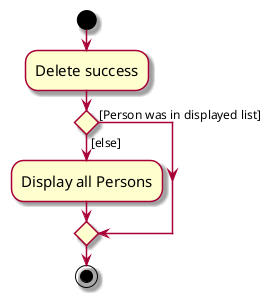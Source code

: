 @startuml
skin rose
skinparam ActivityFontSize 15
skinparam ArrowFontSize 12

start
:Delete success;

'Since the beta syntax does not support placing the condition outside the
'diamond we place it as the true branch instead.

if () then ([Person was in displayed list])
else ([else])
    :Display all Persons;
endif
stop
@enduml
